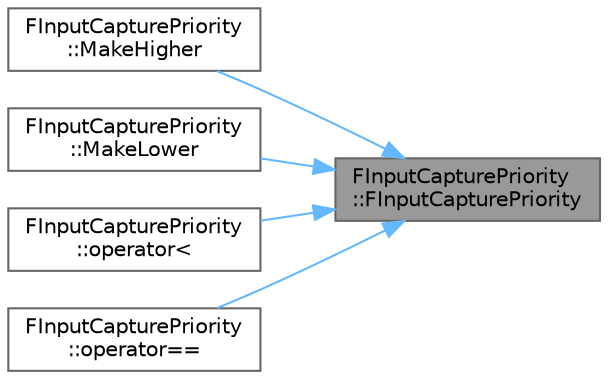 digraph "FInputCapturePriority::FInputCapturePriority"
{
 // INTERACTIVE_SVG=YES
 // LATEX_PDF_SIZE
  bgcolor="transparent";
  edge [fontname=Helvetica,fontsize=10,labelfontname=Helvetica,labelfontsize=10];
  node [fontname=Helvetica,fontsize=10,shape=box,height=0.2,width=0.4];
  rankdir="RL";
  Node1 [id="Node000001",label="FInputCapturePriority\l::FInputCapturePriority",height=0.2,width=0.4,color="gray40", fillcolor="grey60", style="filled", fontcolor="black",tooltip=" "];
  Node1 -> Node2 [id="edge1_Node000001_Node000002",dir="back",color="steelblue1",style="solid",tooltip=" "];
  Node2 [id="Node000002",label="FInputCapturePriority\l::MakeHigher",height=0.2,width=0.4,color="grey40", fillcolor="white", style="filled",URL="$d0/d2e/structFInputCapturePriority.html#a9f8ae702da31a8c9958d6efbf7c185ae",tooltip=" "];
  Node1 -> Node3 [id="edge2_Node000001_Node000003",dir="back",color="steelblue1",style="solid",tooltip=" "];
  Node3 [id="Node000003",label="FInputCapturePriority\l::MakeLower",height=0.2,width=0.4,color="grey40", fillcolor="white", style="filled",URL="$d0/d2e/structFInputCapturePriority.html#a46c17b58fa3e248f0c3f6660b3c3b0f9",tooltip=" "];
  Node1 -> Node4 [id="edge3_Node000001_Node000004",dir="back",color="steelblue1",style="solid",tooltip=" "];
  Node4 [id="Node000004",label="FInputCapturePriority\l::operator\<",height=0.2,width=0.4,color="grey40", fillcolor="white", style="filled",URL="$d0/d2e/structFInputCapturePriority.html#a5dee972a768763469be20d3567114bfe",tooltip=" "];
  Node1 -> Node5 [id="edge4_Node000001_Node000005",dir="back",color="steelblue1",style="solid",tooltip=" "];
  Node5 [id="Node000005",label="FInputCapturePriority\l::operator==",height=0.2,width=0.4,color="grey40", fillcolor="white", style="filled",URL="$d0/d2e/structFInputCapturePriority.html#a6805c6a1c9b7a8c6a4650b02a7d28020",tooltip=" "];
}
